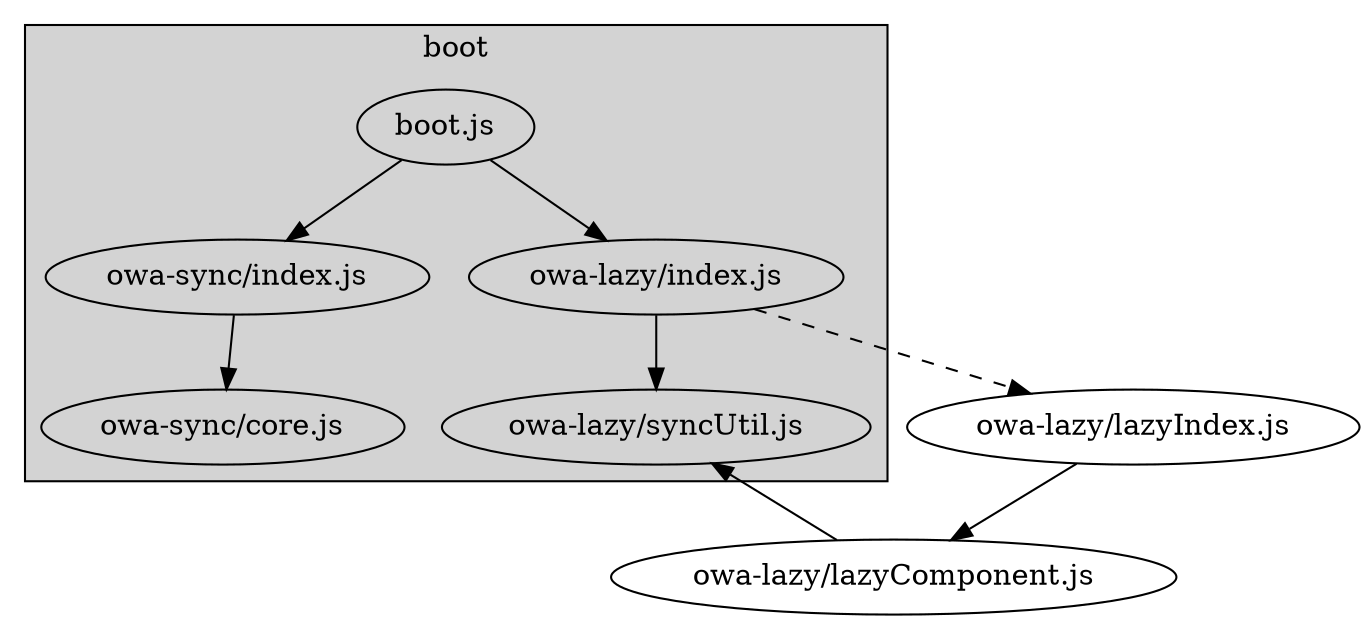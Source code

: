 digraph G {
  edge [fontsize=8]

  c_1 [label="owa-lazy/lazyIndex.js"]
  c_2 [label="owa-lazy/lazyComponent.js"]

  subgraph cluster_0 {
      label="boot"
      bgcolor=lightgrey
      a [label="boot.js",style=filled,fillcolor=lightgrey]
      b_0 [label="owa-sync/index.js",style=filled,fillcolor=lightgrey]
      b_1 [label="owa-sync/core.js",style=filled,fillcolor=lightgrey]
      c_0 [label="owa-lazy/index.js",style=filled,fillcolor=lightgrey]
      c_3 [label="owa-lazy/syncUtil.js",style=filled,fillcolor=lightgrey]
  }

  subgraph cluster_1 {
      label="async"
      bgcolor=lightblue
  }

  a -> b_0 -> b_1
  a -> c_0
  c_0 -> c_3
  c_1 -> c_2 -> c_3
  c_0 -> c_1 [style=dashed]
}